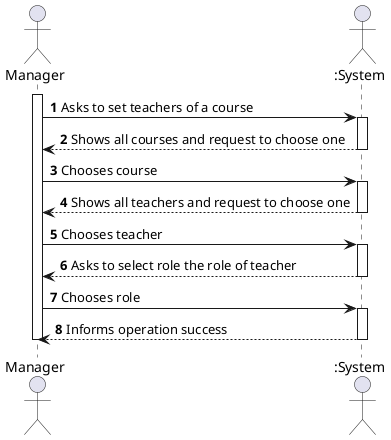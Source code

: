 @startuml

autonumber
actor "Manager" as MNG
actor ":System" as SYS

activate MNG
MNG -> SYS : Asks to set teachers of a course
activate SYS
SYS --> MNG : Shows all courses and request to choose one
deactivate SYS
MNG -> SYS : Chooses course
activate SYS
SYS --> MNG : Shows all teachers and request to choose one
deactivate SYS
MNG -> SYS : Chooses teacher
activate SYS
SYS --> MNG : Asks to select role the role of teacher
deactivate SYS
MNG -> SYS : Chooses role
activate SYS
SYS --> MNG : Informs operation success
deactivate SYS
deactivate MNG

@enduml
